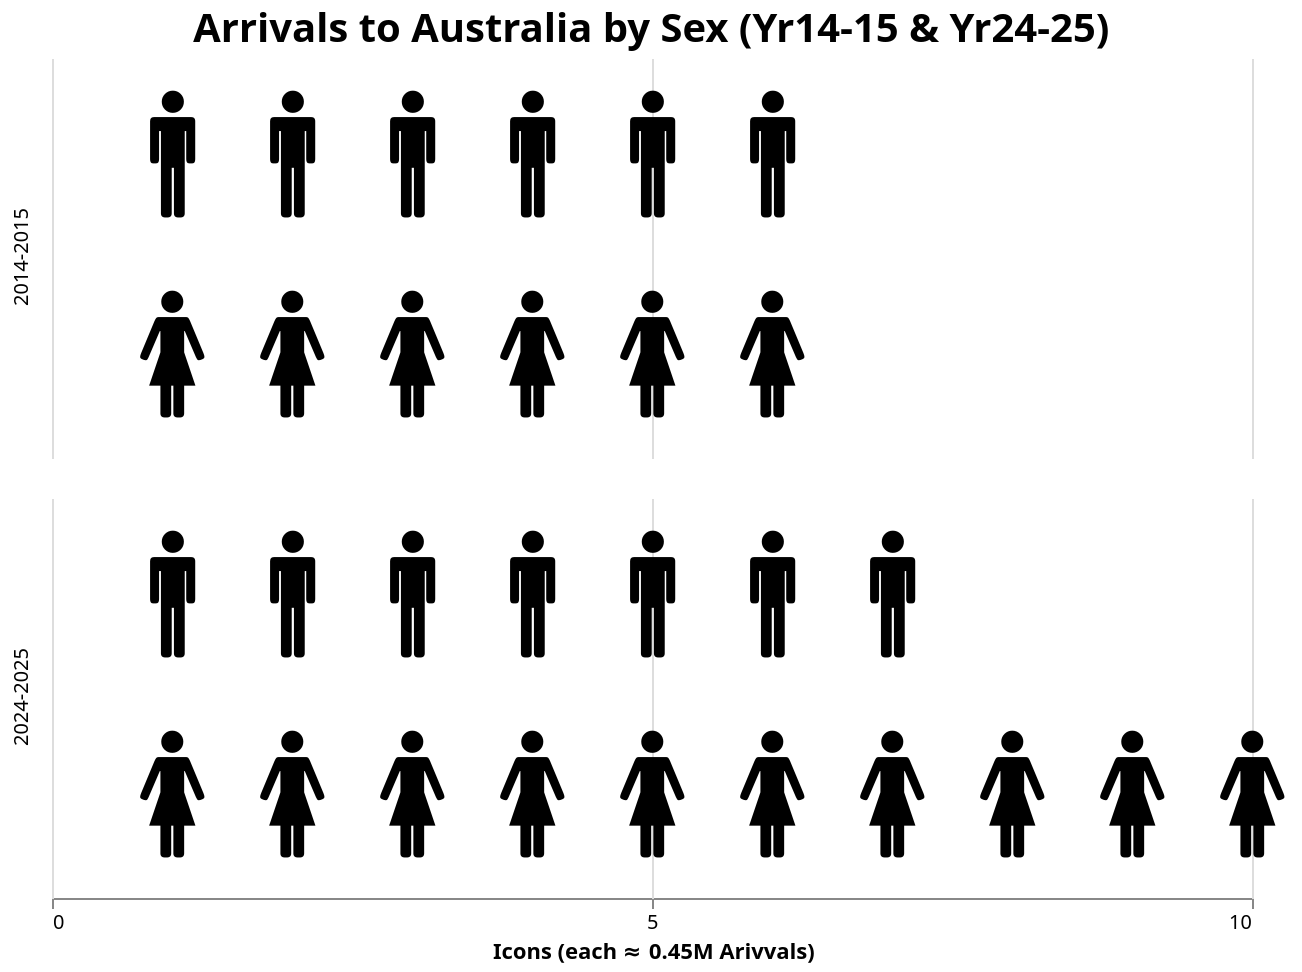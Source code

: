 {
  "$schema": "https://vega.github.io/schema/vega/v6.json",
  "background": "white",
  "padding": 5,
  "title": {
    "text": "Arrivals to Australia by Sex (Yr14-15 & Yr24-25)",
    "fontSize": 20,
    "fontWeight": "bold",
    "fontStyle": "sans-serif",
    "anchor": "middle"
  },
  "data": [
    {
      "name": "source_0",
      "values": [
        { "Year": "2014-2015", "Sex": "male", "Arrivals": 3569190 },
        { "Year": "2014-2015", "Sex": "male", "Arrivals": 3569190 },
        { "Year": "2014-2015", "Sex": "male", "Arrivals": 3569190 },
        { "Year": "2014-2015", "Sex": "male", "Arrivals": 3569190 },
        { "Year": "2014-2015", "Sex": "male", "Arrivals": 3569190 },
        { "Year": "2014-2015", "Sex": "male", "Arrivals": 3569190 },
        { "Year": "2014-2015", "Sex": "female", "Arrivals": 3569580 },
        { "Year": "2014-2015", "Sex": "female", "Arrivals": 3569580 },
        { "Year": "2014-2015", "Sex": "female", "Arrivals": 3569580 },
        { "Year": "2014-2015", "Sex": "female", "Arrivals": 3569580 },
        { "Year": "2014-2015", "Sex": "female", "Arrivals": 3569580 },
        { "Year": "2014-2015", "Sex": "female", "Arrivals": 3569580 },
        { "Year": "2024-2025", "Sex": "male", "Arrivals": 3974820 },
        { "Year": "2024-2025", "Sex": "male", "Arrivals": 3974820 },
        { "Year": "2024-2025", "Sex": "male", "Arrivals": 3974820 },
        { "Year": "2024-2025", "Sex": "male", "Arrivals": 3974820 },
        { "Year": "2024-2025", "Sex": "male", "Arrivals": 3974820 },
        { "Year": "2024-2025", "Sex": "male", "Arrivals": 3974820 },
        { "Year": "2024-2025", "Sex": "male", "Arrivals": 3974820 },
        { "Year": "2024-2025", "Sex": "female", "Arrivals": 4427570 },
        { "Year": "2024-2025", "Sex": "female", "Arrivals": 4427570 },
        { "Year": "2024-2025", "Sex": "female", "Arrivals": 4427570 },
        { "Year": "2024-2025", "Sex": "female", "Arrivals": 4427570 },
        { "Year": "2024-2025", "Sex": "female", "Arrivals": 4427570 },
        { "Year": "2024-2025", "Sex": "female", "Arrivals": 4427570 },
        { "Year": "2024-2025", "Sex": "female", "Arrivals": 4427570 },
        { "Year": "2024-2025", "Sex": "female", "Arrivals": 4427570 },
        { "Year": "2024-2025", "Sex": "female", "Arrivals": 4427570 },
        { "Year": "2024-2025", "Sex": "female", "Arrivals": 4427570 }
      ]
    },
    {
      "name": "data_0",
      "source": "source_0",
      "transform": [
        {
          "type": "formula",
          "expr": "{'female': '🚺', 'male': '🚹'}[datum.Sex]",
          "as": "emoji"
        },
        {
          "type": "window",
          "params": [null],
          "as": ["rank"],
          "ops": ["rank"],
          "fields": [null],
          "sort": { "field": [], "order": [] },
          "groupby": ["Year", "Sex"]
        },
        {
          "type": "filter",
          "expr": "isValid(datum[\"rank\"]) && isFinite(+datum[\"rank\"])"
        }
      ]
    },
    {
      "name": "row_domain",
      "source": "data_0",
      "transform": [{ "type": "aggregate", "groupby": ["Year"] }]
    }
  ],
  "signals": [
    { "name": "child_width", "value": 600 },
    { "name": "child_height", "value": 200 }
  ],
  "layout": { "padding": 20, "columns": 1, "bounds": "full", "align": "all" },
  "marks": [
    {
      "name": "row_header",
      "type": "group",
      "role": "row-header",
      "from": { "data": "row_domain" },
      "sort": { "field": "datum[\"Year\"]", "order": "ascending" },
      "title": {
        "text": {
          "signal": "isValid(parent[\"Year\"]) ? parent[\"Year\"] : \"\"+parent[\"Year\"]"
        },
        "orient": "left",
        "style": "guide-label",
        "frame": "group",
        "offset": 10
      },
      "encode": { "update": { "height": { "signal": "child_height" } } }
    },
    {
      "name": "column_footer",
      "type": "group",
      "role": "column-footer",
      "encode": { "update": { "width": { "signal": "child_width" } } },
      "axes": [
        {
          "scale": "x",
          "orient": "bottom",
          "grid": false,
          "title": "Icons (each ≈ 0.45M Arivvals)",
          "tickMinStep": 1,
          "values": [0, 5, 10],
          "labelFlush": true,
          "labelOverlap": true,
          "zindex": 0
        }
      ]
    },
    {
      "name": "cell",
      "type": "group",
      "style": "cell",
      "from": {
        "facet": { "name": "facet", "data": "data_0", "groupby": ["Year"] }
      },
      "sort": { "field": ["datum[\"Year\"]"], "order": ["ascending"] },
      "encode": {
        "update": {
          "width": { "signal": "child_width" },
          "height": { "signal": "child_height" }
        }
      },
      "marks": [
        {
          "name": "child_marks",
          "type": "text",
          "style": ["text"],
          "from": { "data": "facet" },
          "encode": {
            "update": {
              "baseline": { "value": "middle" },
              "fill": { "value": "black" },
              "tooltip": {
                "signal": "{\"Sex\": isValid(datum[\"Sex\"]) ? datum[\"Sex\"] : \"\"+datum[\"Sex\"], \"Arrivals\": format(datum[\"Arrivals\"], \",\")}"
              },
              "description": {
                "signal": "\"rank: \" + (format(datum[\"rank\"], \"\")) + \"; Sex: \" + (isValid(datum[\"Sex\"]) ? datum[\"Sex\"] : \"\"+datum[\"Sex\"]) + \"; emoji: \" + (isValid(datum[\"emoji\"]) ? datum[\"emoji\"] : \"\"+datum[\"emoji\"]) + \"; Arrivals: \" + (format(datum[\"Arrivals\"], \",\"))"
              },
              "x": { "scale": "x", "field": "rank" },
              "y": { "scale": "y", "field": "Sex" },
              "text": {
                "signal": "isValid(datum[\"emoji\"]) ? datum[\"emoji\"] : \"\"+datum[\"emoji\"]"
              },
              "fontSize": { "value": 60 },
              "align": { "value": "center" }
            }
          }
        }
      ],
      "axes": [
        {
          "scale": "x",
          "orient": "bottom",
          "tickMinStep": 1,
          "values": [0, 5, 10],
          "gridScale": "y",
          "grid": true,
          "domain": false,
          "labels": false,
          "aria": false,
          "maxExtent": 0,
          "minExtent": 0,
          "ticks": false,
          "zindex": 0
        }
      ]
    }
  ],
  "scales": [
    {
      "name": "x",
      "type": "linear",
      "domain": [0, 10],
      "range": [0, { "signal": "child_width" }],
      "zero": true
    },
    {
      "name": "y",
      "type": "point",
      "domain": { "data": "data_0", "field": "Sex" },
      "range": [0, { "signal": "child_height" }],
      "padding": 0.5
    }
  ],
  "config": { "style": { "cell": { "stroke": "" } } }
}
